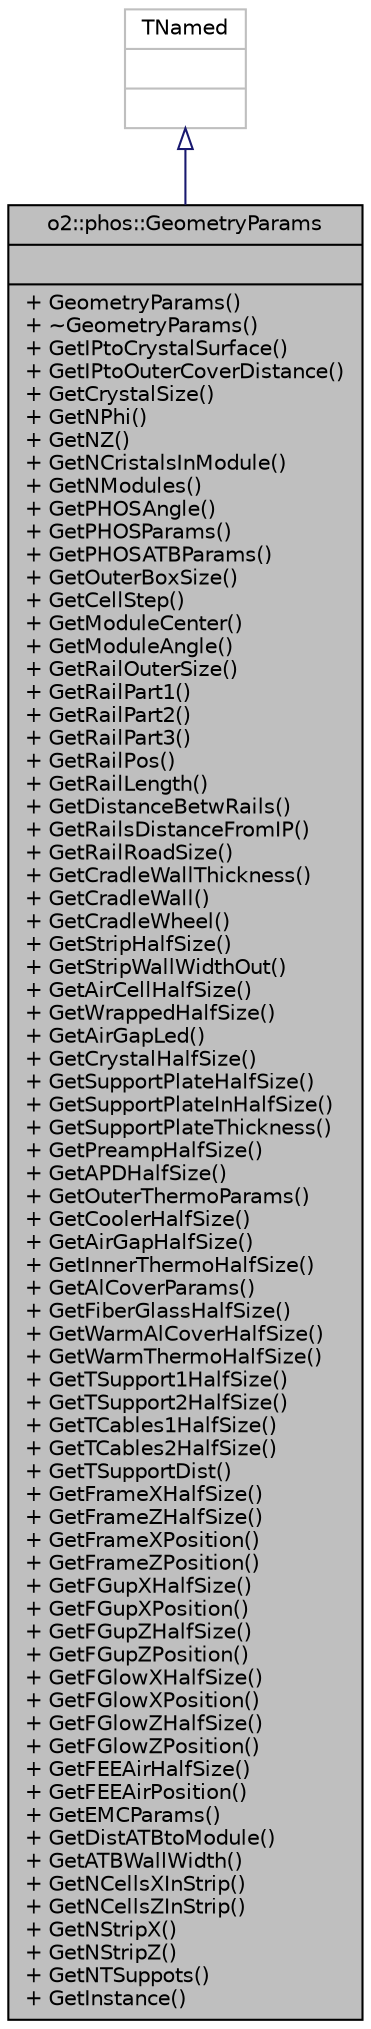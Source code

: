 digraph "o2::phos::GeometryParams"
{
 // INTERACTIVE_SVG=YES
  bgcolor="transparent";
  edge [fontname="Helvetica",fontsize="10",labelfontname="Helvetica",labelfontsize="10"];
  node [fontname="Helvetica",fontsize="10",shape=record];
  Node1 [label="{o2::phos::GeometryParams\n||+ GeometryParams()\l+ ~GeometryParams()\l+ GetIPtoCrystalSurface()\l+ GetIPtoOuterCoverDistance()\l+ GetCrystalSize()\l+ GetNPhi()\l+ GetNZ()\l+ GetNCristalsInModule()\l+ GetNModules()\l+ GetPHOSAngle()\l+ GetPHOSParams()\l+ GetPHOSATBParams()\l+ GetOuterBoxSize()\l+ GetCellStep()\l+ GetModuleCenter()\l+ GetModuleAngle()\l+ GetRailOuterSize()\l+ GetRailPart1()\l+ GetRailPart2()\l+ GetRailPart3()\l+ GetRailPos()\l+ GetRailLength()\l+ GetDistanceBetwRails()\l+ GetRailsDistanceFromIP()\l+ GetRailRoadSize()\l+ GetCradleWallThickness()\l+ GetCradleWall()\l+ GetCradleWheel()\l+ GetStripHalfSize()\l+ GetStripWallWidthOut()\l+ GetAirCellHalfSize()\l+ GetWrappedHalfSize()\l+ GetAirGapLed()\l+ GetCrystalHalfSize()\l+ GetSupportPlateHalfSize()\l+ GetSupportPlateInHalfSize()\l+ GetSupportPlateThickness()\l+ GetPreampHalfSize()\l+ GetAPDHalfSize()\l+ GetOuterThermoParams()\l+ GetCoolerHalfSize()\l+ GetAirGapHalfSize()\l+ GetInnerThermoHalfSize()\l+ GetAlCoverParams()\l+ GetFiberGlassHalfSize()\l+ GetWarmAlCoverHalfSize()\l+ GetWarmThermoHalfSize()\l+ GetTSupport1HalfSize()\l+ GetTSupport2HalfSize()\l+ GetTCables1HalfSize()\l+ GetTCables2HalfSize()\l+ GetTSupportDist()\l+ GetFrameXHalfSize()\l+ GetFrameZHalfSize()\l+ GetFrameXPosition()\l+ GetFrameZPosition()\l+ GetFGupXHalfSize()\l+ GetFGupXPosition()\l+ GetFGupZHalfSize()\l+ GetFGupZPosition()\l+ GetFGlowXHalfSize()\l+ GetFGlowXPosition()\l+ GetFGlowZHalfSize()\l+ GetFGlowZPosition()\l+ GetFEEAirHalfSize()\l+ GetFEEAirPosition()\l+ GetEMCParams()\l+ GetDistATBtoModule()\l+ GetATBWallWidth()\l+ GetNCellsXInStrip()\l+ GetNCellsZInStrip()\l+ GetNStripX()\l+ GetNStripZ()\l+ GetNTSuppots()\l+ GetInstance()\l}",height=0.2,width=0.4,color="black", fillcolor="grey75", style="filled", fontcolor="black"];
  Node2 -> Node1 [dir="back",color="midnightblue",fontsize="10",style="solid",arrowtail="onormal",fontname="Helvetica"];
  Node2 [label="{TNamed\n||}",height=0.2,width=0.4,color="grey75"];
}
